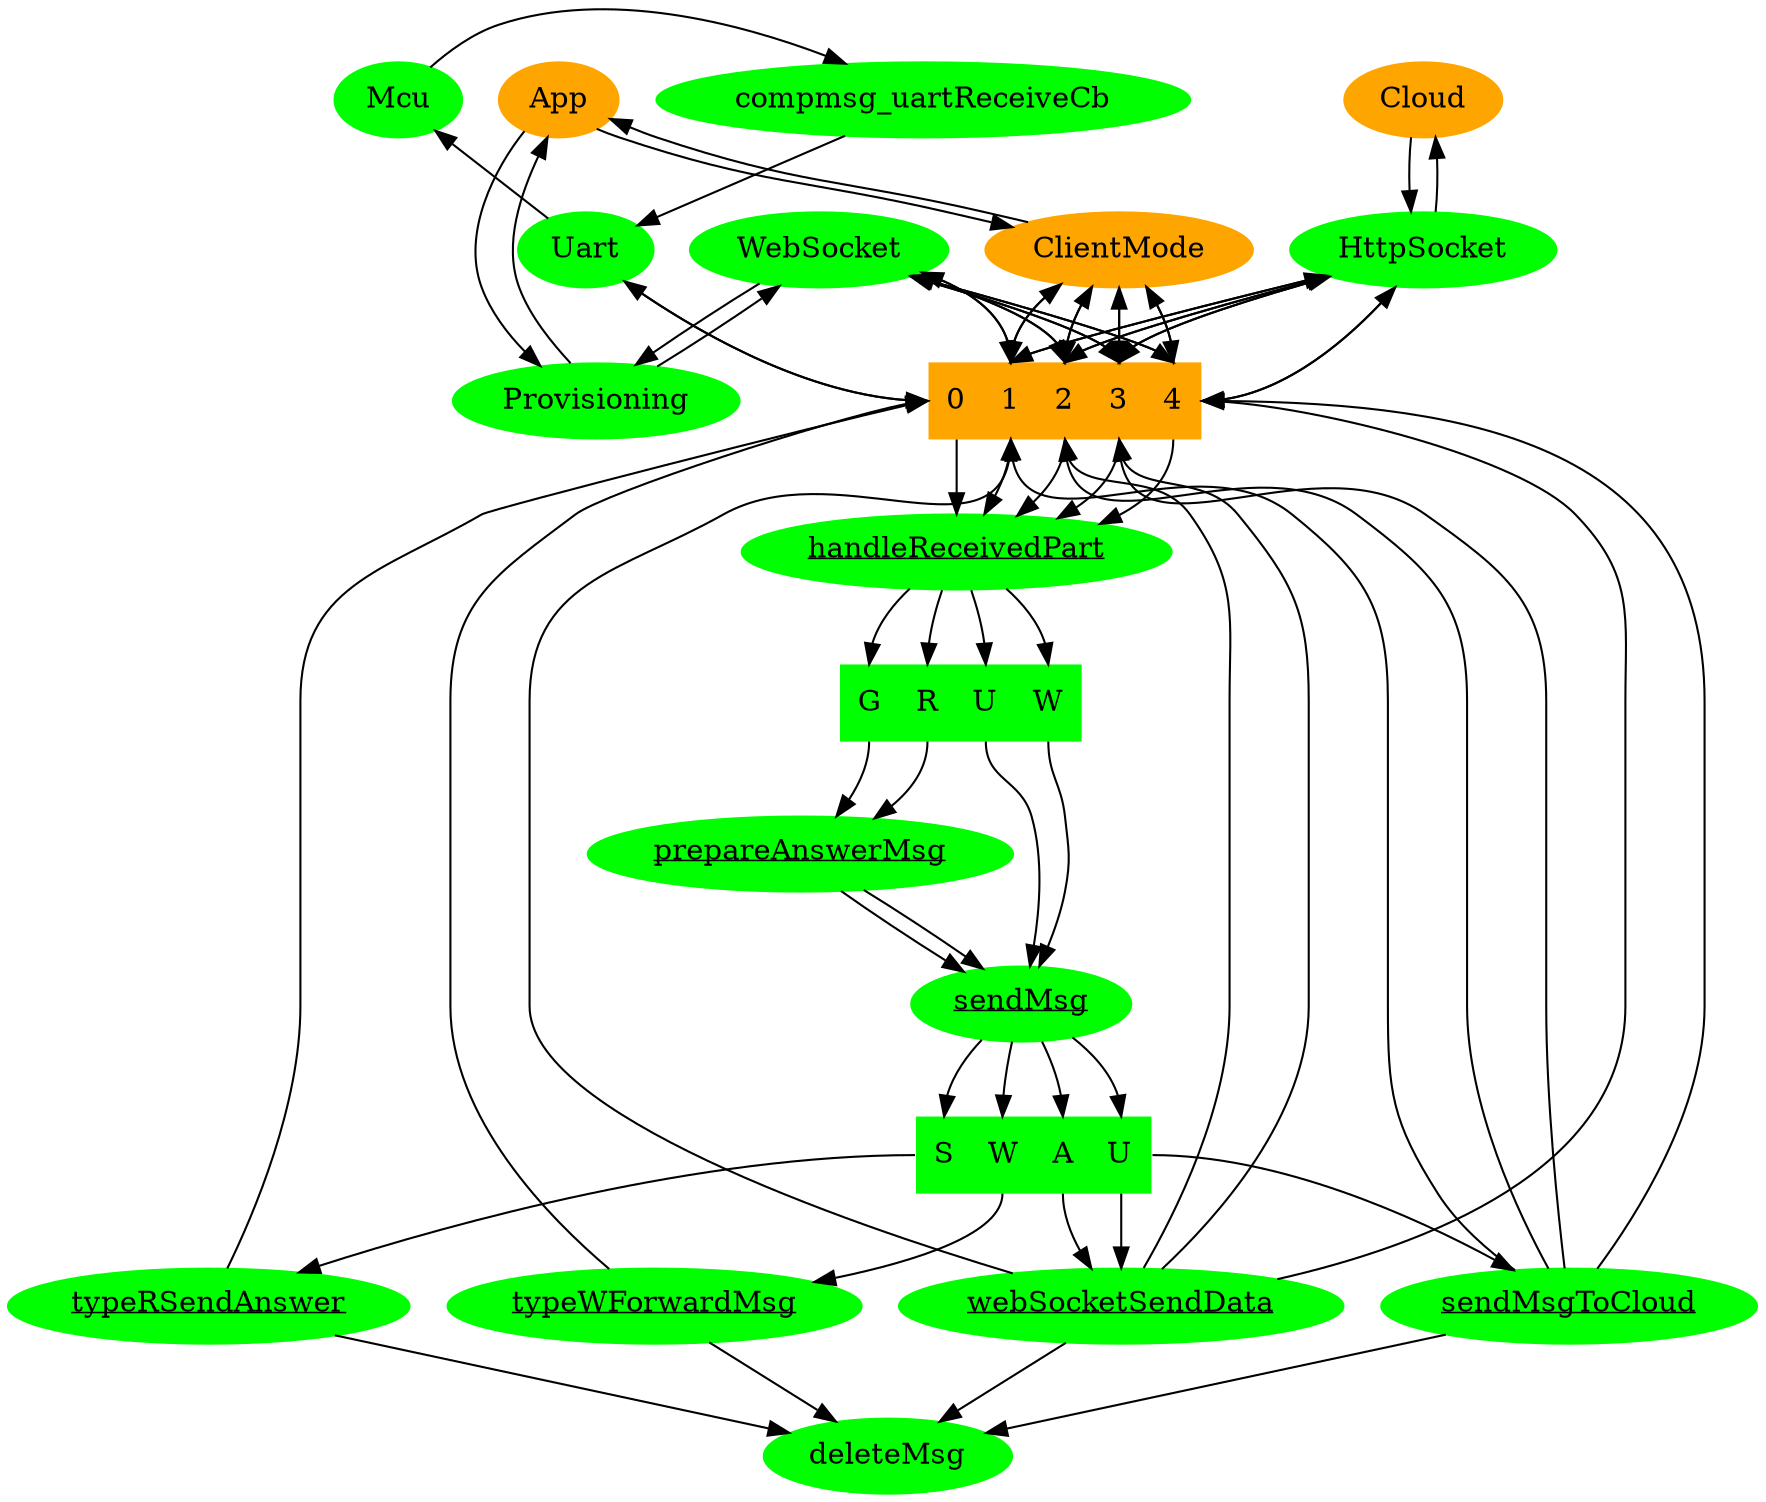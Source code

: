 digraph G1 {
  compmsg_uartReceiveCb[style="filled", color="green"];
  compmsg_uartReceiveCb -> Uart;
  Mcu[style="filled", color="green"];
  Mcu -> compmsg_uartReceiveCb;
  Queue [style="filled", color="orange", shape=record, label="<f0> 0|<f1> 1|<f2> 2|<f3> 3|<f4> 4"];
  Uart -> Queue:f0;
  Queue:f0 -> Uart;
  Uart -> Mcu;
  Uart[style="filled", color="green"];
  WebSocket[style="filled", color="green"];
  ClientMode[style="filled", color="orange"];
  App[style="filled", color="orange"];
  Provisioning[style="filled", color="green"];
  App -> Provisioning;
  Provisioning -> WebSocket;
  App -> ClientMode;
  ClientMode -> App;
  Provisioning -> App;
  WebSocket -> Provisioning;
  WebSocket -> Queue:f1;
  WebSocket -> Queue:f2;
  WebSocket -> Queue:f3;
  WebSocket -> Queue:f4;
  ClientMode -> Queue:f1;
  ClientMode -> Queue:f2;
  ClientMode -> Queue:f3;
  ClientMode -> Queue:f4;
  Queue:f1 -> WebSocket;
  Queue:f2 -> WebSocket;
  Queue:f3 -> WebSocket;
  Queue:f4 -> WebSocket;
  Queue:f1 -> ClientMode;
  Queue:f2 -> ClientMode;
  Queue:f3 -> ClientMode;
  Queue:f4 -> ClientMode;
  Cloud[style="filled", color="orange"];
  Cloud -> HttpSocket;
  HttpSocket -> Cloud;
  HttpSocket[style="filled", color="green"];
  HttpSocket -> Queue:f1;
  HttpSocket -> Queue:f2;
  HttpSocket -> Queue:f3;
  HttpSocket -> Queue:f4;
  {rank=same; "compmsg_uartReceiveCb"; "Mcu"; "App"; "Cloud";}
  {rank=same; "Uart"; "WebSocket"; "HttpSocket"; "ClientMode";}
  Queue:f1 -> HttpSocket;
  Queue:f2 -> HttpSocket;
  Queue:f3 -> HttpSocket;
  Queue:f4 -> HttpSocket;
  Queue:f0 -> handleReceivedPart;
  Queue:f1 -> handleReceivedPart;
  Queue:f2 -> handleReceivedPart;
  Queue:f3 -> handleReceivedPart;
  Queue:f4 -> handleReceivedPart;
  handleReceivedPart[style="filled", color="green", label=<<u>handleReceivedPart</u>> URL="\ref grp_handleReceivedPart"];
  prepareAnswerMsg[style="filled", color="green", label=<<u>prepareAnswerMsg</u>> URL="\ref grp_prepareAnswerMsg"];
  receiveMsgSwitch [style="filled", color="green", shape=record, label="<f0> G|<f1> R|<f2> U|<f3> W"];
  handleReceivedPart -> receiveMsgSwitch:f0;
  handleReceivedPart -> receiveMsgSwitch:f1;
  handleReceivedPart -> receiveMsgSwitch:f2;
  handleReceivedPart -> receiveMsgSwitch:f3;
  receiveMsgSwitch:f0 -> prepareAnswerMsg;
  receiveMsgSwitch:f1 -> prepareAnswerMsg;
  prepareAnswerMsg -> sendMsg;
  prepareAnswerMsg -> sendMsg;
  receiveMsgSwitch:f2 -> sendMsg
  receiveMsgSwitch:f3 -> sendMsg
  sendMsg[style="filled", color="green", label=<<u>sendMsg</u>> URL="\ref sendMsg"];
  sendMsg -> sendMsgSwitch:f0;
  sendMsg -> sendMsgSwitch:f1;
  sendMsg -> sendMsgSwitch:f2
  sendMsg -> sendMsgSwitch:f3
  sendMsgSwitch [style="filled", color="green",shape=record, label="<f0> S|<f1> W|<f2> A|<f3> U"];
  sendMsgSwitch:f2 -> webSocketSendData;
  sendMsgSwitch:f0 -> typeRSendAnswer;
  sendMsgSwitch:f3 -> webSocketSendData;
  sendMsgSwitch:f3 -> sendCloudMsg;
  sendMsgSwitch:f1 -> typeWForwardMsg;
  typeRSendAnswer[style="filled", color="green", label=<<u>typeRSendAnswer</u>> URL="\ref typeRSendAnswer"];
  sendCloudMsg[style="filled", color="green", label=<<u>sendMsgToCloud</u>> URL="\ref grp_sendCloudMsg"];
  webSocketSendData[style="filled", color="green", label=<<u>webSocketSendData</u>> URL="\ref webSocketSendData"];
  webSocketSendData -> Queue:f1;
  webSocketSendData -> Queue:f2;
  webSocketSendData -> Queue:f3;
  webSocketSendData -> Queue:f4;
  sendCloudMsg -> Queue:f1;
  sendCloudMsg -> Queue:f2;
  sendCloudMsg -> Queue:f3;
  sendCloudMsg -> Queue:f4;
  {rank=same; "typeRSendAnswer"; "typeWForwardMsg"; "webSocketSendData"; "sendCloudMsg";}
  typeWForwardMsg[style="filled", color="green", label=<<u>typeWForwardMsg</u>> URL="\ref forwardMsg"];
  typeRSendAnswer -> Queue:f0;
  typeWForwardMsg -> Queue:f0;
  typeRSendAnswer -> deleteMsg;
  typeWForwardMsg -> deleteMsg;
  deleteMsg[style="filled", color="green"];
  sendCloudMsg -> deleteMsg;
  webSocketSendData -> deleteMsg;
}
